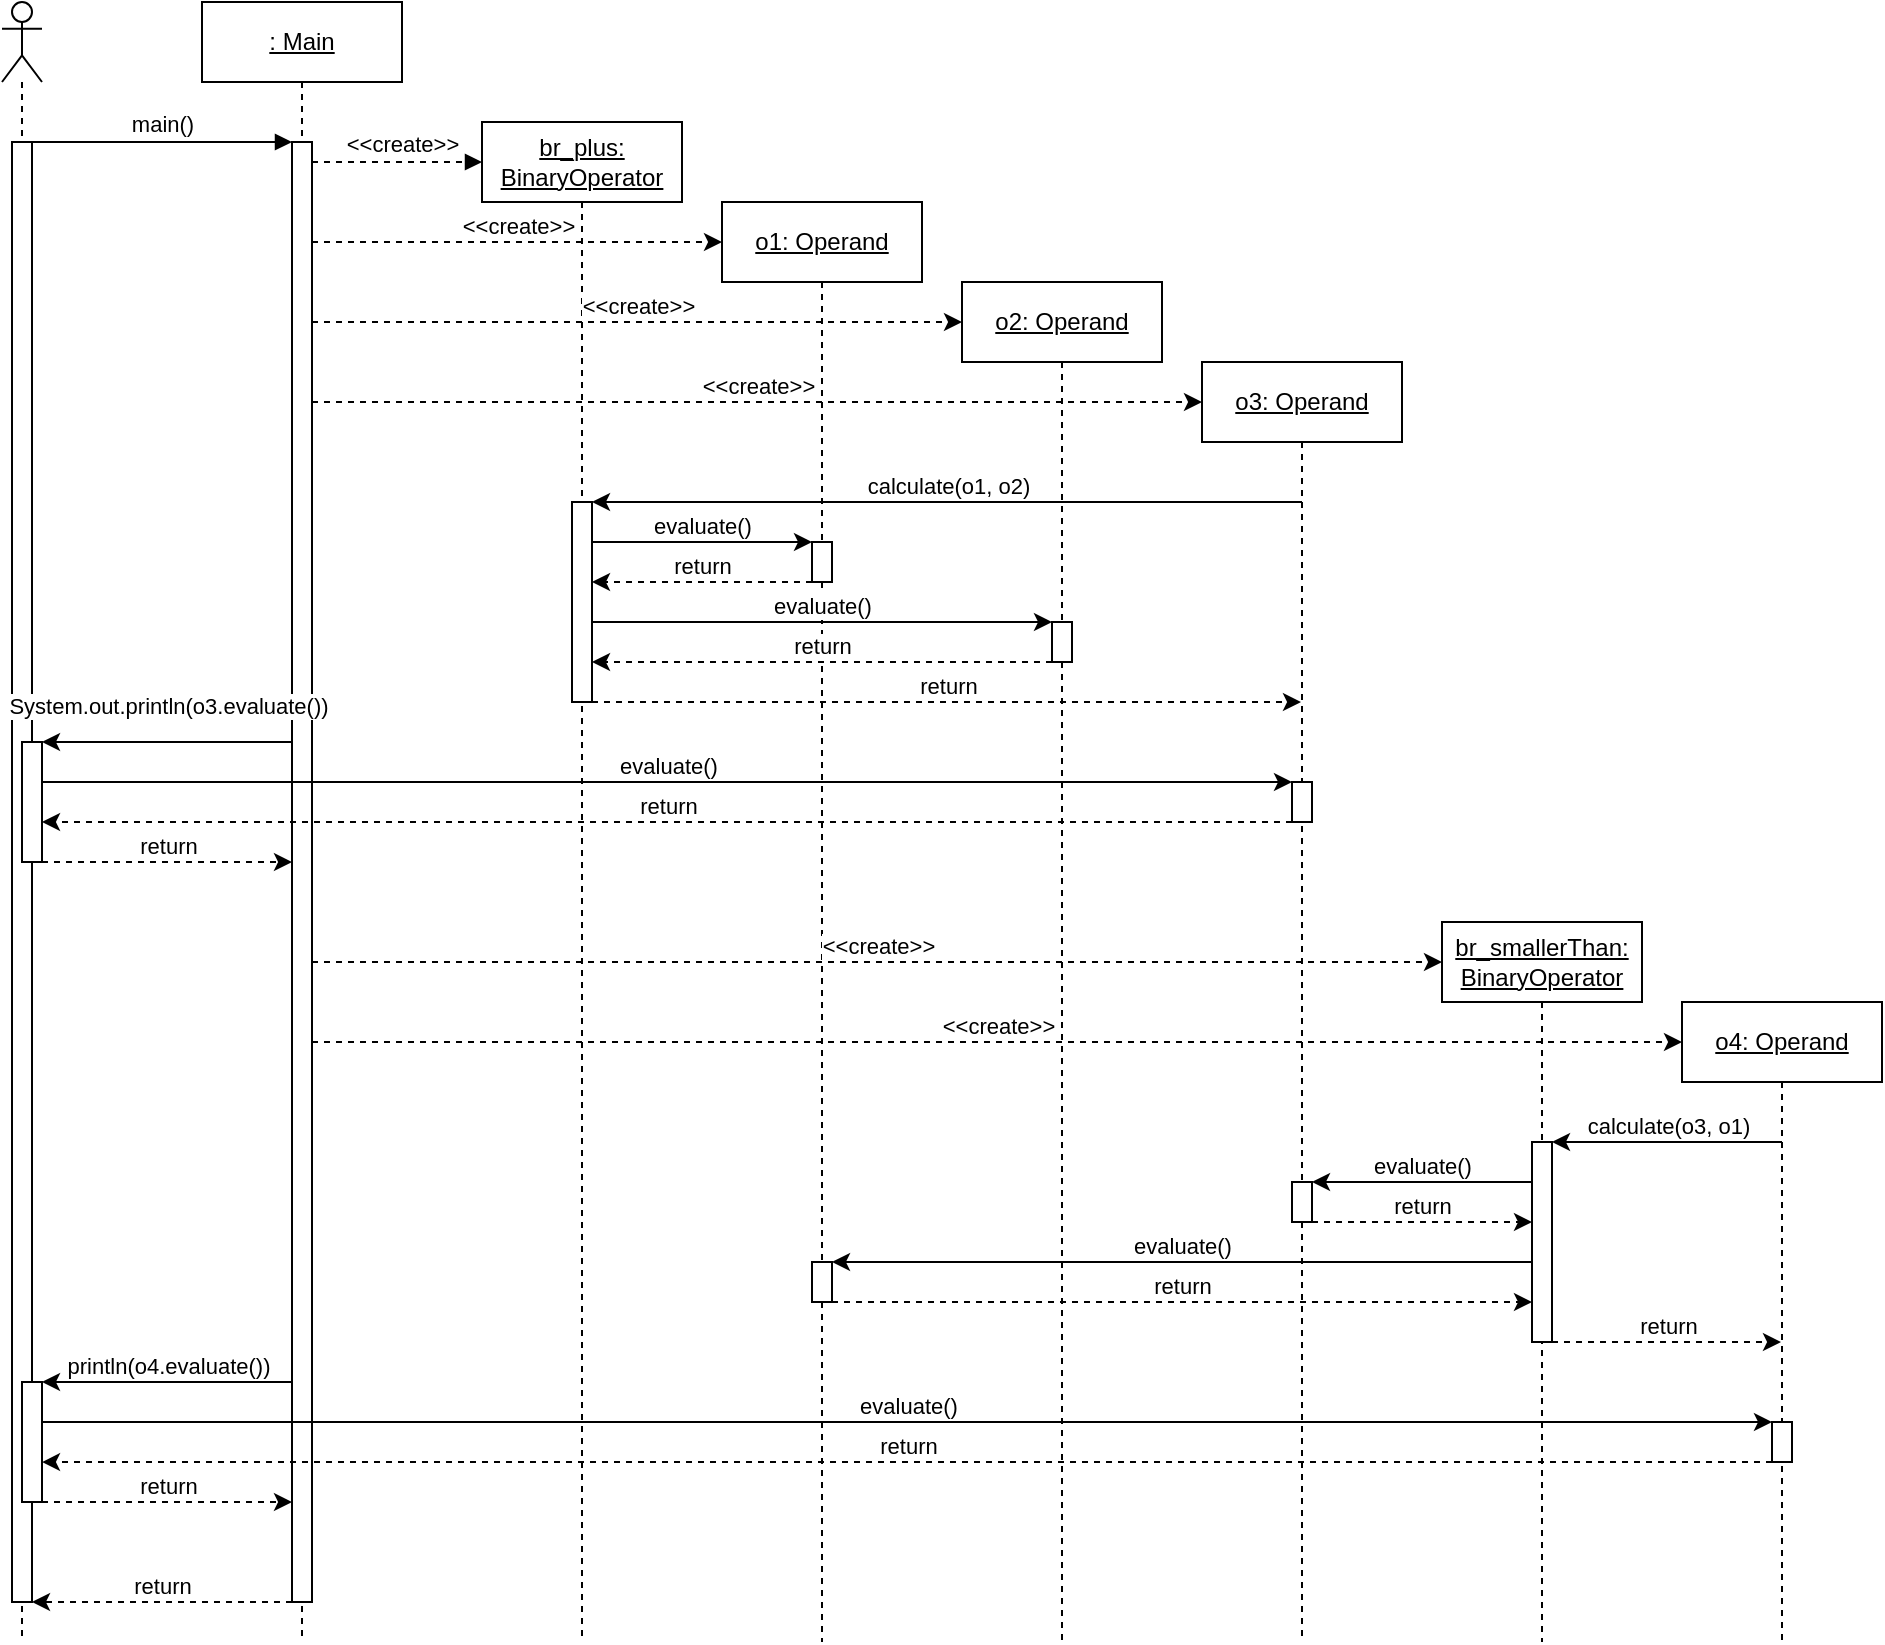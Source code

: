 <mxfile version="24.0.7" type="github">
  <diagram name="Page-1" id="2YBvvXClWsGukQMizWep">
    <mxGraphModel dx="1593" dy="801" grid="1" gridSize="10" guides="1" tooltips="1" connect="1" arrows="1" fold="1" page="1" pageScale="1" pageWidth="850" pageHeight="1100" math="0" shadow="0">
      <root>
        <mxCell id="0" />
        <mxCell id="1" parent="0" />
        <mxCell id="rCQYXWv0gWb4d6cG3vs2-90" value="" style="shape=umlLifeline;perimeter=lifelinePerimeter;whiteSpace=wrap;html=1;container=1;dropTarget=0;collapsible=0;recursiveResize=0;outlineConnect=0;portConstraint=eastwest;newEdgeStyle={&quot;curved&quot;:0,&quot;rounded&quot;:0};participant=umlActor;" parent="1" vertex="1">
          <mxGeometry x="20" y="20" width="20" height="820" as="geometry" />
        </mxCell>
        <mxCell id="rCQYXWv0gWb4d6cG3vs2-26" value="" style="html=1;points=[];perimeter=orthogonalPerimeter;outlineConnect=0;targetShapes=umlLifeline;portConstraint=eastwest;newEdgeStyle={&quot;edgeStyle&quot;:&quot;elbowEdgeStyle&quot;,&quot;elbow&quot;:&quot;vertical&quot;,&quot;curved&quot;:0,&quot;rounded&quot;:0};" parent="1" vertex="1">
          <mxGeometry x="25" y="90" width="10" height="730" as="geometry" />
        </mxCell>
        <mxCell id="aM9ryv3xv72pqoxQDRHE-5" value="br_plus: BinaryOperator" style="shape=umlLifeline;perimeter=lifelinePerimeter;whiteSpace=wrap;html=1;container=0;dropTarget=0;collapsible=0;recursiveResize=0;outlineConnect=0;portConstraint=eastwest;newEdgeStyle={&quot;edgeStyle&quot;:&quot;elbowEdgeStyle&quot;,&quot;elbow&quot;:&quot;vertical&quot;,&quot;curved&quot;:0,&quot;rounded&quot;:0};fontStyle=4" parent="1" vertex="1">
          <mxGeometry x="260" y="80" width="100" height="760" as="geometry" />
        </mxCell>
        <mxCell id="rCQYXWv0gWb4d6cG3vs2-32" value="" style="html=1;points=[];perimeter=orthogonalPerimeter;outlineConnect=0;targetShapes=umlLifeline;portConstraint=eastwest;newEdgeStyle={&quot;edgeStyle&quot;:&quot;elbowEdgeStyle&quot;,&quot;elbow&quot;:&quot;vertical&quot;,&quot;curved&quot;:0,&quot;rounded&quot;:0};" parent="aM9ryv3xv72pqoxQDRHE-5" vertex="1">
          <mxGeometry x="45" y="190" width="10" height="100" as="geometry" />
        </mxCell>
        <mxCell id="aM9ryv3xv72pqoxQDRHE-7" value="&amp;lt;&amp;lt;create&amp;gt;&amp;gt;" style="html=1;verticalAlign=bottom;endArrow=block;edgeStyle=elbowEdgeStyle;elbow=vertical;curved=0;rounded=0;dashed=1;" parent="1" source="aM9ryv3xv72pqoxQDRHE-2" edge="1">
          <mxGeometry x="0.059" relative="1" as="geometry">
            <mxPoint x="275" y="110" as="sourcePoint" />
            <Array as="points">
              <mxPoint x="260" y="100" />
            </Array>
            <mxPoint x="260" y="100" as="targetPoint" />
            <mxPoint as="offset" />
          </mxGeometry>
        </mxCell>
        <mxCell id="rCQYXWv0gWb4d6cG3vs2-2" value="o1: Operand" style="shape=umlLifeline;perimeter=lifelinePerimeter;whiteSpace=wrap;html=1;container=0;dropTarget=0;collapsible=0;recursiveResize=0;outlineConnect=0;portConstraint=eastwest;newEdgeStyle={&quot;edgeStyle&quot;:&quot;elbowEdgeStyle&quot;,&quot;elbow&quot;:&quot;vertical&quot;,&quot;curved&quot;:0,&quot;rounded&quot;:0};fontStyle=4" parent="1" vertex="1">
          <mxGeometry x="380" y="120" width="100" height="720" as="geometry" />
        </mxCell>
        <mxCell id="aM9ryv3xv72pqoxQDRHE-1" value=": Main" style="shape=umlLifeline;perimeter=lifelinePerimeter;whiteSpace=wrap;html=1;container=0;dropTarget=0;collapsible=0;recursiveResize=0;outlineConnect=0;portConstraint=eastwest;newEdgeStyle={&quot;edgeStyle&quot;:&quot;elbowEdgeStyle&quot;,&quot;elbow&quot;:&quot;vertical&quot;,&quot;curved&quot;:0,&quot;rounded&quot;:0};fontStyle=4" parent="1" vertex="1">
          <mxGeometry x="120" y="20" width="100" height="820" as="geometry" />
        </mxCell>
        <mxCell id="aM9ryv3xv72pqoxQDRHE-2" value="" style="html=1;points=[];perimeter=orthogonalPerimeter;outlineConnect=0;targetShapes=umlLifeline;portConstraint=eastwest;newEdgeStyle={&quot;edgeStyle&quot;:&quot;elbowEdgeStyle&quot;,&quot;elbow&quot;:&quot;vertical&quot;,&quot;curved&quot;:0,&quot;rounded&quot;:0};" parent="aM9ryv3xv72pqoxQDRHE-1" vertex="1">
          <mxGeometry x="45" y="70" width="10" height="730" as="geometry" />
        </mxCell>
        <mxCell id="rCQYXWv0gWb4d6cG3vs2-4" value="o2: Operand" style="shape=umlLifeline;perimeter=lifelinePerimeter;whiteSpace=wrap;html=1;container=0;dropTarget=0;collapsible=0;recursiveResize=0;outlineConnect=0;portConstraint=eastwest;newEdgeStyle={&quot;edgeStyle&quot;:&quot;elbowEdgeStyle&quot;,&quot;elbow&quot;:&quot;vertical&quot;,&quot;curved&quot;:0,&quot;rounded&quot;:0};fontStyle=4" parent="1" vertex="1">
          <mxGeometry x="500" y="160" width="100" height="680" as="geometry" />
        </mxCell>
        <mxCell id="rCQYXWv0gWb4d6cG3vs2-40" value="" style="html=1;points=[];perimeter=orthogonalPerimeter;outlineConnect=0;targetShapes=umlLifeline;portConstraint=eastwest;newEdgeStyle={&quot;edgeStyle&quot;:&quot;elbowEdgeStyle&quot;,&quot;elbow&quot;:&quot;vertical&quot;,&quot;curved&quot;:0,&quot;rounded&quot;:0};" parent="rCQYXWv0gWb4d6cG3vs2-4" vertex="1">
          <mxGeometry x="45" y="170" width="10" height="20" as="geometry" />
        </mxCell>
        <mxCell id="rCQYXWv0gWb4d6cG3vs2-6" value="o3: Operand" style="shape=umlLifeline;perimeter=lifelinePerimeter;whiteSpace=wrap;html=1;container=0;dropTarget=0;collapsible=0;recursiveResize=0;outlineConnect=0;portConstraint=eastwest;newEdgeStyle={&quot;edgeStyle&quot;:&quot;elbowEdgeStyle&quot;,&quot;elbow&quot;:&quot;vertical&quot;,&quot;curved&quot;:0,&quot;rounded&quot;:0};fontStyle=4" parent="1" vertex="1">
          <mxGeometry x="620" y="200" width="100" height="640" as="geometry" />
        </mxCell>
        <mxCell id="rCQYXWv0gWb4d6cG3vs2-49" value="" style="html=1;points=[];perimeter=orthogonalPerimeter;outlineConnect=0;targetShapes=umlLifeline;portConstraint=eastwest;newEdgeStyle={&quot;edgeStyle&quot;:&quot;elbowEdgeStyle&quot;,&quot;elbow&quot;:&quot;vertical&quot;,&quot;curved&quot;:0,&quot;rounded&quot;:0};" parent="rCQYXWv0gWb4d6cG3vs2-6" vertex="1">
          <mxGeometry x="45" y="210" width="10" height="20" as="geometry" />
        </mxCell>
        <mxCell id="rCQYXWv0gWb4d6cG3vs2-63" value="" style="html=1;points=[];perimeter=orthogonalPerimeter;outlineConnect=0;targetShapes=umlLifeline;portConstraint=eastwest;newEdgeStyle={&quot;edgeStyle&quot;:&quot;elbowEdgeStyle&quot;,&quot;elbow&quot;:&quot;vertical&quot;,&quot;curved&quot;:0,&quot;rounded&quot;:0};" parent="rCQYXWv0gWb4d6cG3vs2-6" vertex="1">
          <mxGeometry x="45" y="410" width="10" height="20" as="geometry" />
        </mxCell>
        <mxCell id="rCQYXWv0gWb4d6cG3vs2-10" value="br_smallerThan: BinaryOperator" style="shape=umlLifeline;perimeter=lifelinePerimeter;whiteSpace=wrap;html=1;container=0;dropTarget=0;collapsible=0;recursiveResize=0;outlineConnect=0;portConstraint=eastwest;newEdgeStyle={&quot;edgeStyle&quot;:&quot;elbowEdgeStyle&quot;,&quot;elbow&quot;:&quot;vertical&quot;,&quot;curved&quot;:0,&quot;rounded&quot;:0};fontStyle=4" parent="1" vertex="1">
          <mxGeometry x="740" y="480" width="100" height="360" as="geometry" />
        </mxCell>
        <mxCell id="rCQYXWv0gWb4d6cG3vs2-60" value="" style="html=1;points=[];perimeter=orthogonalPerimeter;outlineConnect=0;targetShapes=umlLifeline;portConstraint=eastwest;newEdgeStyle={&quot;edgeStyle&quot;:&quot;elbowEdgeStyle&quot;,&quot;elbow&quot;:&quot;vertical&quot;,&quot;curved&quot;:0,&quot;rounded&quot;:0};" parent="rCQYXWv0gWb4d6cG3vs2-10" vertex="1">
          <mxGeometry x="45" y="110" width="10" height="100" as="geometry" />
        </mxCell>
        <mxCell id="rCQYXWv0gWb4d6cG3vs2-12" value="o4: Operand" style="shape=umlLifeline;perimeter=lifelinePerimeter;whiteSpace=wrap;html=1;container=0;dropTarget=0;collapsible=0;recursiveResize=0;outlineConnect=0;portConstraint=eastwest;newEdgeStyle={&quot;edgeStyle&quot;:&quot;elbowEdgeStyle&quot;,&quot;elbow&quot;:&quot;vertical&quot;,&quot;curved&quot;:0,&quot;rounded&quot;:0};fontStyle=4" parent="1" vertex="1">
          <mxGeometry x="860" y="520" width="100" height="320" as="geometry" />
        </mxCell>
        <mxCell id="rCQYXWv0gWb4d6cG3vs2-79" value="" style="html=1;points=[];perimeter=orthogonalPerimeter;outlineConnect=0;targetShapes=umlLifeline;portConstraint=eastwest;newEdgeStyle={&quot;edgeStyle&quot;:&quot;elbowEdgeStyle&quot;,&quot;elbow&quot;:&quot;vertical&quot;,&quot;curved&quot;:0,&quot;rounded&quot;:0};direction=west;" parent="rCQYXWv0gWb4d6cG3vs2-12" vertex="1">
          <mxGeometry x="45" y="210" width="10" height="20" as="geometry" />
        </mxCell>
        <mxCell id="rCQYXWv0gWb4d6cG3vs2-15" value="" style="endArrow=classic;html=1;rounded=0;verticalAlign=bottom;dashed=1;" parent="1" edge="1">
          <mxGeometry width="50" height="50" relative="1" as="geometry">
            <mxPoint x="175" y="140.0" as="sourcePoint" />
            <mxPoint x="380" y="140" as="targetPoint" />
          </mxGeometry>
        </mxCell>
        <mxCell id="rCQYXWv0gWb4d6cG3vs2-16" value="&amp;lt;&amp;lt;create&amp;gt;&amp;gt;" style="edgeLabel;html=1;align=center;verticalAlign=bottom;resizable=0;points=[];labelPosition=center;verticalLabelPosition=middle;" parent="rCQYXWv0gWb4d6cG3vs2-15" vertex="1" connectable="0">
          <mxGeometry relative="1" as="geometry">
            <mxPoint as="offset" />
          </mxGeometry>
        </mxCell>
        <mxCell id="rCQYXWv0gWb4d6cG3vs2-18" value="" style="endArrow=classic;html=1;rounded=0;verticalAlign=bottom;dashed=1;" parent="1" edge="1">
          <mxGeometry width="50" height="50" relative="1" as="geometry">
            <mxPoint x="175" y="180.0" as="sourcePoint" />
            <mxPoint x="500" y="180" as="targetPoint" />
          </mxGeometry>
        </mxCell>
        <mxCell id="rCQYXWv0gWb4d6cG3vs2-19" value="&amp;lt;&amp;lt;create&amp;gt;&amp;gt;" style="edgeLabel;html=1;align=center;verticalAlign=bottom;resizable=0;points=[];" parent="rCQYXWv0gWb4d6cG3vs2-18" vertex="1" connectable="0">
          <mxGeometry relative="1" as="geometry">
            <mxPoint as="offset" />
          </mxGeometry>
        </mxCell>
        <mxCell id="rCQYXWv0gWb4d6cG3vs2-27" value="main()" style="html=1;verticalAlign=bottom;endArrow=block;edgeStyle=elbowEdgeStyle;elbow=vertical;curved=0;rounded=0;" parent="1" edge="1">
          <mxGeometry relative="1" as="geometry">
            <mxPoint x="35" y="90" as="sourcePoint" />
            <Array as="points">
              <mxPoint x="120" y="90" />
            </Array>
            <mxPoint x="165" y="90" as="targetPoint" />
          </mxGeometry>
        </mxCell>
        <mxCell id="rCQYXWv0gWb4d6cG3vs2-28" value="" style="endArrow=classic;html=1;rounded=0;verticalAlign=bottom;dashed=1;" parent="1" source="aM9ryv3xv72pqoxQDRHE-2" edge="1">
          <mxGeometry width="50" height="50" relative="1" as="geometry">
            <mxPoint x="185" y="220" as="sourcePoint" />
            <mxPoint x="620" y="220" as="targetPoint" />
          </mxGeometry>
        </mxCell>
        <mxCell id="rCQYXWv0gWb4d6cG3vs2-29" value="&amp;lt;&amp;lt;create&amp;gt;&amp;gt;" style="edgeLabel;html=1;align=center;verticalAlign=bottom;resizable=0;points=[];" parent="rCQYXWv0gWb4d6cG3vs2-28" vertex="1" connectable="0">
          <mxGeometry relative="1" as="geometry">
            <mxPoint as="offset" />
          </mxGeometry>
        </mxCell>
        <mxCell id="rCQYXWv0gWb4d6cG3vs2-30" value="" style="endArrow=classic;html=1;rounded=0;" parent="1" edge="1">
          <mxGeometry width="50" height="50" relative="1" as="geometry">
            <mxPoint x="670" y="270" as="sourcePoint" />
            <mxPoint x="315" y="270.0" as="targetPoint" />
          </mxGeometry>
        </mxCell>
        <mxCell id="rCQYXWv0gWb4d6cG3vs2-31" value="calculate(o1, o2)" style="edgeLabel;html=1;align=center;verticalAlign=bottom;resizable=0;points=[];" parent="rCQYXWv0gWb4d6cG3vs2-30" vertex="1" connectable="0">
          <mxGeometry relative="1" as="geometry">
            <mxPoint as="offset" />
          </mxGeometry>
        </mxCell>
        <mxCell id="rCQYXWv0gWb4d6cG3vs2-33" value="" style="endArrow=classic;html=1;rounded=0;" parent="1" target="rCQYXWv0gWb4d6cG3vs2-34" edge="1">
          <mxGeometry width="50" height="50" relative="1" as="geometry">
            <mxPoint x="315" y="290" as="sourcePoint" />
            <mxPoint x="410" y="290" as="targetPoint" />
          </mxGeometry>
        </mxCell>
        <mxCell id="rCQYXWv0gWb4d6cG3vs2-35" value="evaluate()" style="edgeLabel;html=1;align=center;verticalAlign=bottom;resizable=0;points=[];" parent="rCQYXWv0gWb4d6cG3vs2-33" vertex="1" connectable="0">
          <mxGeometry relative="1" as="geometry">
            <mxPoint as="offset" />
          </mxGeometry>
        </mxCell>
        <mxCell id="rCQYXWv0gWb4d6cG3vs2-34" value="" style="html=1;points=[];perimeter=orthogonalPerimeter;outlineConnect=0;targetShapes=umlLifeline;portConstraint=eastwest;newEdgeStyle={&quot;edgeStyle&quot;:&quot;elbowEdgeStyle&quot;,&quot;elbow&quot;:&quot;vertical&quot;,&quot;curved&quot;:0,&quot;rounded&quot;:0};" parent="1" vertex="1">
          <mxGeometry x="425" y="290" width="10" height="20" as="geometry" />
        </mxCell>
        <mxCell id="rCQYXWv0gWb4d6cG3vs2-36" value="" style="endArrow=classic;html=1;rounded=0;dashed=1;" parent="1" edge="1">
          <mxGeometry width="50" height="50" relative="1" as="geometry">
            <mxPoint x="425" y="310" as="sourcePoint" />
            <mxPoint x="315" y="310" as="targetPoint" />
          </mxGeometry>
        </mxCell>
        <mxCell id="rCQYXWv0gWb4d6cG3vs2-37" value="return" style="edgeLabel;html=1;align=center;verticalAlign=bottom;resizable=0;points=[];" parent="rCQYXWv0gWb4d6cG3vs2-36" vertex="1" connectable="0">
          <mxGeometry relative="1" as="geometry">
            <mxPoint as="offset" />
          </mxGeometry>
        </mxCell>
        <mxCell id="rCQYXWv0gWb4d6cG3vs2-38" value="" style="endArrow=classic;html=1;rounded=0;" parent="1" target="rCQYXWv0gWb4d6cG3vs2-40" edge="1">
          <mxGeometry width="50" height="50" relative="1" as="geometry">
            <mxPoint x="315" y="330" as="sourcePoint" />
            <mxPoint x="410" y="330" as="targetPoint" />
          </mxGeometry>
        </mxCell>
        <mxCell id="rCQYXWv0gWb4d6cG3vs2-39" value="evaluate()" style="edgeLabel;html=1;align=center;verticalAlign=bottom;resizable=0;points=[];" parent="rCQYXWv0gWb4d6cG3vs2-38" vertex="1" connectable="0">
          <mxGeometry relative="1" as="geometry">
            <mxPoint as="offset" />
          </mxGeometry>
        </mxCell>
        <mxCell id="rCQYXWv0gWb4d6cG3vs2-41" value="" style="endArrow=classic;html=1;rounded=0;dashed=1;" parent="1" source="rCQYXWv0gWb4d6cG3vs2-40" edge="1">
          <mxGeometry width="50" height="50" relative="1" as="geometry">
            <mxPoint x="425" y="350" as="sourcePoint" />
            <mxPoint x="315" y="350" as="targetPoint" />
          </mxGeometry>
        </mxCell>
        <mxCell id="rCQYXWv0gWb4d6cG3vs2-42" value="return" style="edgeLabel;html=1;align=center;verticalAlign=bottom;resizable=0;points=[];" parent="rCQYXWv0gWb4d6cG3vs2-41" vertex="1" connectable="0">
          <mxGeometry relative="1" as="geometry">
            <mxPoint as="offset" />
          </mxGeometry>
        </mxCell>
        <mxCell id="rCQYXWv0gWb4d6cG3vs2-43" value="" style="endArrow=classic;html=1;rounded=0;dashed=1;" parent="1" target="rCQYXWv0gWb4d6cG3vs2-6" edge="1">
          <mxGeometry width="50" height="50" relative="1" as="geometry">
            <mxPoint x="315" y="370" as="sourcePoint" />
            <mxPoint x="545" y="370" as="targetPoint" />
          </mxGeometry>
        </mxCell>
        <mxCell id="rCQYXWv0gWb4d6cG3vs2-44" value="return" style="edgeLabel;html=1;align=center;verticalAlign=bottom;resizable=0;points=[];" parent="rCQYXWv0gWb4d6cG3vs2-43" vertex="1" connectable="0">
          <mxGeometry relative="1" as="geometry">
            <mxPoint as="offset" />
          </mxGeometry>
        </mxCell>
        <mxCell id="rCQYXWv0gWb4d6cG3vs2-47" value="" style="endArrow=classic;html=1;rounded=0;" parent="1" target="rCQYXWv0gWb4d6cG3vs2-49" edge="1">
          <mxGeometry width="50" height="50" relative="1" as="geometry">
            <mxPoint x="40" y="410" as="sourcePoint" />
            <mxPoint x="660" y="410" as="targetPoint" />
          </mxGeometry>
        </mxCell>
        <mxCell id="rCQYXWv0gWb4d6cG3vs2-48" value="evaluate()" style="edgeLabel;html=1;align=center;verticalAlign=bottom;resizable=0;points=[];" parent="rCQYXWv0gWb4d6cG3vs2-47" vertex="1" connectable="0">
          <mxGeometry relative="1" as="geometry">
            <mxPoint as="offset" />
          </mxGeometry>
        </mxCell>
        <mxCell id="rCQYXWv0gWb4d6cG3vs2-50" value="" style="endArrow=classic;html=1;rounded=0;dashed=1;" parent="1" edge="1" source="rCQYXWv0gWb4d6cG3vs2-49">
          <mxGeometry width="50" height="50" relative="1" as="geometry">
            <mxPoint x="685" y="430" as="sourcePoint" />
            <mxPoint x="40.0" y="430.0" as="targetPoint" />
          </mxGeometry>
        </mxCell>
        <mxCell id="rCQYXWv0gWb4d6cG3vs2-51" value="return" style="edgeLabel;html=1;align=center;verticalAlign=bottom;resizable=0;points=[];" parent="rCQYXWv0gWb4d6cG3vs2-50" vertex="1" connectable="0">
          <mxGeometry relative="1" as="geometry">
            <mxPoint as="offset" />
          </mxGeometry>
        </mxCell>
        <mxCell id="rCQYXWv0gWb4d6cG3vs2-52" value="" style="endArrow=classic;html=1;rounded=0;dashed=1;" parent="1" edge="1" source="rCQYXWv0gWb4d6cG3vs2-9">
          <mxGeometry width="50" height="50" relative="1" as="geometry">
            <mxPoint x="70" y="450" as="sourcePoint" />
            <mxPoint x="165" y="450" as="targetPoint" />
          </mxGeometry>
        </mxCell>
        <mxCell id="rCQYXWv0gWb4d6cG3vs2-53" value="return" style="edgeLabel;html=1;align=center;verticalAlign=bottom;resizable=0;points=[];" parent="rCQYXWv0gWb4d6cG3vs2-52" vertex="1" connectable="0">
          <mxGeometry relative="1" as="geometry">
            <mxPoint as="offset" />
          </mxGeometry>
        </mxCell>
        <mxCell id="rCQYXWv0gWb4d6cG3vs2-54" value="" style="endArrow=classic;html=1;rounded=0;verticalAlign=bottom;dashed=1;" parent="1" edge="1" source="aM9ryv3xv72pqoxQDRHE-2">
          <mxGeometry width="50" height="50" relative="1" as="geometry">
            <mxPoint x="180" y="500" as="sourcePoint" />
            <mxPoint x="740" y="500" as="targetPoint" />
          </mxGeometry>
        </mxCell>
        <mxCell id="rCQYXWv0gWb4d6cG3vs2-55" value="&amp;lt;&amp;lt;create&amp;gt;&amp;gt;" style="edgeLabel;html=1;align=center;verticalAlign=bottom;resizable=0;points=[];labelPosition=center;verticalLabelPosition=middle;" parent="rCQYXWv0gWb4d6cG3vs2-54" vertex="1" connectable="0">
          <mxGeometry relative="1" as="geometry">
            <mxPoint as="offset" />
          </mxGeometry>
        </mxCell>
        <mxCell id="rCQYXWv0gWb4d6cG3vs2-56" value="" style="endArrow=classic;html=1;rounded=0;verticalAlign=bottom;dashed=1;" parent="1" edge="1" source="aM9ryv3xv72pqoxQDRHE-2">
          <mxGeometry width="50" height="50" relative="1" as="geometry">
            <mxPoint x="185" y="540" as="sourcePoint" />
            <mxPoint x="860" y="540" as="targetPoint" />
          </mxGeometry>
        </mxCell>
        <mxCell id="rCQYXWv0gWb4d6cG3vs2-57" value="&amp;lt;&amp;lt;create&amp;gt;&amp;gt;" style="edgeLabel;html=1;align=center;verticalAlign=bottom;resizable=0;points=[];labelPosition=center;verticalLabelPosition=middle;" parent="rCQYXWv0gWb4d6cG3vs2-56" vertex="1" connectable="0">
          <mxGeometry relative="1" as="geometry">
            <mxPoint as="offset" />
          </mxGeometry>
        </mxCell>
        <mxCell id="rCQYXWv0gWb4d6cG3vs2-58" value="" style="endArrow=classic;html=1;rounded=0;" parent="1" target="rCQYXWv0gWb4d6cG3vs2-60" edge="1">
          <mxGeometry width="50" height="50" relative="1" as="geometry">
            <mxPoint x="910" y="590" as="sourcePoint" />
            <mxPoint x="855" y="590" as="targetPoint" />
          </mxGeometry>
        </mxCell>
        <mxCell id="rCQYXWv0gWb4d6cG3vs2-59" value="calculate(o3, o1)" style="edgeLabel;html=1;align=center;verticalAlign=bottom;resizable=0;points=[];" parent="rCQYXWv0gWb4d6cG3vs2-58" vertex="1" connectable="0">
          <mxGeometry relative="1" as="geometry">
            <mxPoint as="offset" />
          </mxGeometry>
        </mxCell>
        <mxCell id="rCQYXWv0gWb4d6cG3vs2-61" value="" style="endArrow=classic;html=1;rounded=0;" parent="1" target="rCQYXWv0gWb4d6cG3vs2-63" edge="1">
          <mxGeometry width="50" height="50" relative="1" as="geometry">
            <mxPoint x="785" y="610" as="sourcePoint" />
            <mxPoint x="680" y="610" as="targetPoint" />
          </mxGeometry>
        </mxCell>
        <mxCell id="rCQYXWv0gWb4d6cG3vs2-62" value="&lt;div&gt;evaluate()&lt;/div&gt;" style="edgeLabel;html=1;align=center;verticalAlign=bottom;resizable=0;points=[];" parent="rCQYXWv0gWb4d6cG3vs2-61" vertex="1" connectable="0">
          <mxGeometry relative="1" as="geometry">
            <mxPoint as="offset" />
          </mxGeometry>
        </mxCell>
        <mxCell id="rCQYXWv0gWb4d6cG3vs2-64" value="" style="endArrow=classic;html=1;rounded=0;dashed=1;" parent="1" target="rCQYXWv0gWb4d6cG3vs2-60" edge="1">
          <mxGeometry width="50" height="50" relative="1" as="geometry">
            <mxPoint x="675" y="630" as="sourcePoint" />
            <mxPoint x="780.0" y="630" as="targetPoint" />
          </mxGeometry>
        </mxCell>
        <mxCell id="rCQYXWv0gWb4d6cG3vs2-65" value="return" style="edgeLabel;html=1;align=center;verticalAlign=bottom;resizable=0;points=[];" parent="rCQYXWv0gWb4d6cG3vs2-64" vertex="1" connectable="0">
          <mxGeometry relative="1" as="geometry">
            <mxPoint as="offset" />
          </mxGeometry>
        </mxCell>
        <mxCell id="rCQYXWv0gWb4d6cG3vs2-69" value="" style="endArrow=classic;html=1;rounded=0;" parent="1" target="rCQYXWv0gWb4d6cG3vs2-71" edge="1">
          <mxGeometry width="50" height="50" relative="1" as="geometry">
            <mxPoint x="785" y="650" as="sourcePoint" />
            <mxPoint x="440" y="650" as="targetPoint" />
          </mxGeometry>
        </mxCell>
        <mxCell id="rCQYXWv0gWb4d6cG3vs2-70" value="&lt;div&gt;evaluate()&lt;/div&gt;" style="edgeLabel;html=1;align=center;verticalAlign=bottom;resizable=0;points=[];" parent="rCQYXWv0gWb4d6cG3vs2-69" vertex="1" connectable="0">
          <mxGeometry relative="1" as="geometry">
            <mxPoint as="offset" />
          </mxGeometry>
        </mxCell>
        <mxCell id="rCQYXWv0gWb4d6cG3vs2-71" value="" style="html=1;points=[];perimeter=orthogonalPerimeter;outlineConnect=0;targetShapes=umlLifeline;portConstraint=eastwest;newEdgeStyle={&quot;edgeStyle&quot;:&quot;elbowEdgeStyle&quot;,&quot;elbow&quot;:&quot;vertical&quot;,&quot;curved&quot;:0,&quot;rounded&quot;:0};" parent="1" vertex="1">
          <mxGeometry x="425" y="650" width="10" height="20" as="geometry" />
        </mxCell>
        <mxCell id="rCQYXWv0gWb4d6cG3vs2-72" value="" style="endArrow=classic;html=1;rounded=0;dashed=1;" parent="1" source="rCQYXWv0gWb4d6cG3vs2-71" edge="1">
          <mxGeometry width="50" height="50" relative="1" as="geometry">
            <mxPoint x="440" y="670" as="sourcePoint" />
            <mxPoint x="785" y="670" as="targetPoint" />
          </mxGeometry>
        </mxCell>
        <mxCell id="rCQYXWv0gWb4d6cG3vs2-73" value="return" style="edgeLabel;html=1;align=center;verticalAlign=bottom;resizable=0;points=[];" parent="rCQYXWv0gWb4d6cG3vs2-72" vertex="1" connectable="0">
          <mxGeometry relative="1" as="geometry">
            <mxPoint as="offset" />
          </mxGeometry>
        </mxCell>
        <mxCell id="rCQYXWv0gWb4d6cG3vs2-74" value="" style="endArrow=classic;html=1;rounded=0;dashed=1;" parent="1" target="rCQYXWv0gWb4d6cG3vs2-12" edge="1">
          <mxGeometry width="50" height="50" relative="1" as="geometry">
            <mxPoint x="795" y="690" as="sourcePoint" />
            <mxPoint x="904.5" y="690" as="targetPoint" />
          </mxGeometry>
        </mxCell>
        <mxCell id="rCQYXWv0gWb4d6cG3vs2-75" value="return" style="edgeLabel;html=1;align=center;verticalAlign=bottom;resizable=0;points=[];" parent="rCQYXWv0gWb4d6cG3vs2-74" vertex="1" connectable="0">
          <mxGeometry relative="1" as="geometry">
            <mxPoint as="offset" />
          </mxGeometry>
        </mxCell>
        <mxCell id="rCQYXWv0gWb4d6cG3vs2-76" value="" style="endArrow=classic;html=1;rounded=0;" parent="1" target="rCQYXWv0gWb4d6cG3vs2-78" edge="1" source="aM9ryv3xv72pqoxQDRHE-2">
          <mxGeometry width="50" height="50" relative="1" as="geometry">
            <mxPoint x="160" y="710" as="sourcePoint" />
            <mxPoint x="780" y="710" as="targetPoint" />
          </mxGeometry>
        </mxCell>
        <mxCell id="rCQYXWv0gWb4d6cG3vs2-77" value="println(o4.evaluate())" style="edgeLabel;html=1;align=center;verticalAlign=bottom;resizable=0;points=[];" parent="rCQYXWv0gWb4d6cG3vs2-76" vertex="1" connectable="0">
          <mxGeometry relative="1" as="geometry">
            <mxPoint as="offset" />
          </mxGeometry>
        </mxCell>
        <mxCell id="rCQYXWv0gWb4d6cG3vs2-78" value="" style="html=1;points=[];perimeter=orthogonalPerimeter;outlineConnect=0;targetShapes=umlLifeline;portConstraint=eastwest;newEdgeStyle={&quot;edgeStyle&quot;:&quot;elbowEdgeStyle&quot;,&quot;elbow&quot;:&quot;vertical&quot;,&quot;curved&quot;:0,&quot;rounded&quot;:0};" parent="1" vertex="1">
          <mxGeometry x="30" y="710" width="10" height="60" as="geometry" />
        </mxCell>
        <mxCell id="rCQYXWv0gWb4d6cG3vs2-80" value="" style="endArrow=classic;html=1;rounded=0;" parent="1" edge="1" source="rCQYXWv0gWb4d6cG3vs2-78">
          <mxGeometry width="50" height="50" relative="1" as="geometry">
            <mxPoint x="45" y="730" as="sourcePoint" />
            <mxPoint x="905" y="730" as="targetPoint" />
          </mxGeometry>
        </mxCell>
        <mxCell id="rCQYXWv0gWb4d6cG3vs2-81" value="evaluate()" style="edgeLabel;html=1;align=center;verticalAlign=bottom;resizable=0;points=[];" parent="rCQYXWv0gWb4d6cG3vs2-80" vertex="1" connectable="0">
          <mxGeometry relative="1" as="geometry">
            <mxPoint as="offset" />
          </mxGeometry>
        </mxCell>
        <mxCell id="rCQYXWv0gWb4d6cG3vs2-82" value="" style="endArrow=classic;html=1;rounded=0;dashed=1;entryX=1;entryY=0.667;entryDx=0;entryDy=0;entryPerimeter=0;" parent="1" source="rCQYXWv0gWb4d6cG3vs2-79" edge="1" target="rCQYXWv0gWb4d6cG3vs2-78">
          <mxGeometry width="50" height="50" relative="1" as="geometry">
            <mxPoint x="895" y="750" as="sourcePoint" />
            <mxPoint x="795" y="750" as="targetPoint" />
          </mxGeometry>
        </mxCell>
        <mxCell id="rCQYXWv0gWb4d6cG3vs2-83" value="return" style="edgeLabel;html=1;align=center;verticalAlign=bottom;resizable=0;points=[];" parent="rCQYXWv0gWb4d6cG3vs2-82" vertex="1" connectable="0">
          <mxGeometry relative="1" as="geometry">
            <mxPoint as="offset" />
          </mxGeometry>
        </mxCell>
        <mxCell id="rCQYXWv0gWb4d6cG3vs2-84" value="" style="endArrow=classic;html=1;rounded=0;dashed=1;" parent="1" edge="1" source="rCQYXWv0gWb4d6cG3vs2-78">
          <mxGeometry width="50" height="50" relative="1" as="geometry">
            <mxPoint x="45" y="770" as="sourcePoint" />
            <mxPoint x="165" y="770" as="targetPoint" />
          </mxGeometry>
        </mxCell>
        <mxCell id="rCQYXWv0gWb4d6cG3vs2-85" value="return" style="edgeLabel;html=1;align=center;verticalAlign=bottom;resizable=0;points=[];" parent="rCQYXWv0gWb4d6cG3vs2-84" vertex="1" connectable="0">
          <mxGeometry relative="1" as="geometry">
            <mxPoint as="offset" />
          </mxGeometry>
        </mxCell>
        <mxCell id="rCQYXWv0gWb4d6cG3vs2-86" value="" style="endArrow=classic;html=1;rounded=0;dashed=1;" parent="1" edge="1">
          <mxGeometry width="50" height="50" relative="1" as="geometry">
            <mxPoint x="165" y="820" as="sourcePoint" />
            <mxPoint x="35" y="820" as="targetPoint" />
          </mxGeometry>
        </mxCell>
        <mxCell id="rCQYXWv0gWb4d6cG3vs2-87" value="return" style="edgeLabel;html=1;align=center;verticalAlign=bottom;resizable=0;points=[];" parent="rCQYXWv0gWb4d6cG3vs2-86" vertex="1" connectable="0">
          <mxGeometry relative="1" as="geometry">
            <mxPoint as="offset" />
          </mxGeometry>
        </mxCell>
        <mxCell id="rCQYXWv0gWb4d6cG3vs2-9" value="" style="html=1;points=[];perimeter=orthogonalPerimeter;outlineConnect=0;targetShapes=umlLifeline;portConstraint=eastwest;newEdgeStyle={&quot;edgeStyle&quot;:&quot;elbowEdgeStyle&quot;,&quot;elbow&quot;:&quot;vertical&quot;,&quot;curved&quot;:0,&quot;rounded&quot;:0};" parent="1" vertex="1">
          <mxGeometry x="30" y="390" width="10" height="60" as="geometry" />
        </mxCell>
        <mxCell id="rCQYXWv0gWb4d6cG3vs2-45" value="" style="endArrow=classic;html=1;rounded=0;" parent="1" source="aM9ryv3xv72pqoxQDRHE-2" edge="1">
          <mxGeometry width="50" height="50" relative="1" as="geometry">
            <mxPoint x="170" y="390" as="sourcePoint" />
            <mxPoint x="40" y="390" as="targetPoint" />
          </mxGeometry>
        </mxCell>
        <mxCell id="rCQYXWv0gWb4d6cG3vs2-46" value="System.out.println(o3.evaluate())" style="edgeLabel;html=1;align=center;verticalAlign=bottom;resizable=0;points=[];" parent="rCQYXWv0gWb4d6cG3vs2-45" vertex="1" connectable="0">
          <mxGeometry relative="1" as="geometry">
            <mxPoint y="-10" as="offset" />
          </mxGeometry>
        </mxCell>
      </root>
    </mxGraphModel>
  </diagram>
</mxfile>
